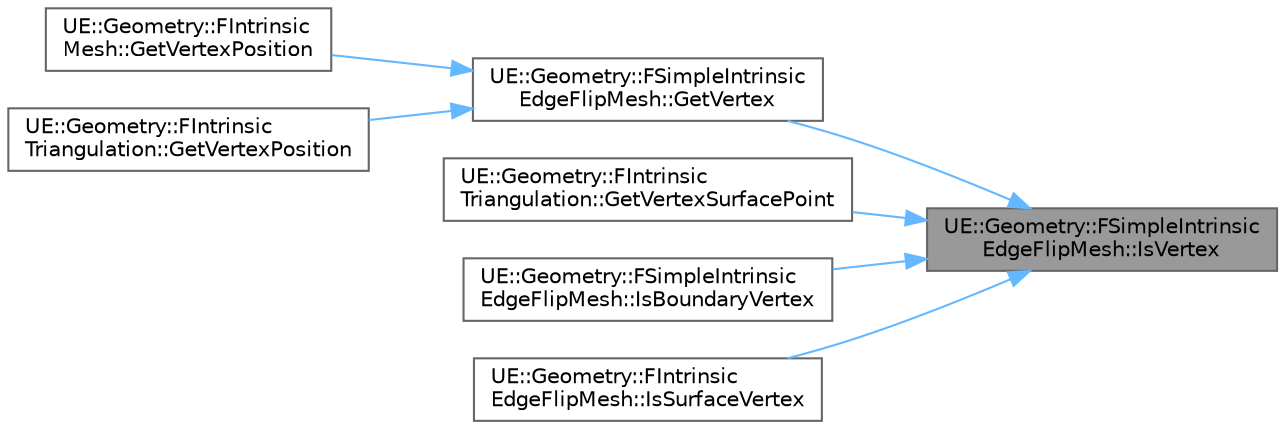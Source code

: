 digraph "UE::Geometry::FSimpleIntrinsicEdgeFlipMesh::IsVertex"
{
 // INTERACTIVE_SVG=YES
 // LATEX_PDF_SIZE
  bgcolor="transparent";
  edge [fontname=Helvetica,fontsize=10,labelfontname=Helvetica,labelfontsize=10];
  node [fontname=Helvetica,fontsize=10,shape=box,height=0.2,width=0.4];
  rankdir="RL";
  Node1 [id="Node000001",label="UE::Geometry::FSimpleIntrinsic\lEdgeFlipMesh::IsVertex",height=0.2,width=0.4,color="gray40", fillcolor="grey60", style="filled", fontcolor="black",tooltip=" "];
  Node1 -> Node2 [id="edge1_Node000001_Node000002",dir="back",color="steelblue1",style="solid",tooltip=" "];
  Node2 [id="Node000002",label="UE::Geometry::FSimpleIntrinsic\lEdgeFlipMesh::GetVertex",height=0.2,width=0.4,color="grey40", fillcolor="white", style="filled",URL="$db/d76/classUE_1_1Geometry_1_1FSimpleIntrinsicEdgeFlipMesh.html#a2225871685cedb0eae0e50ed535fb192",tooltip=" "];
  Node2 -> Node3 [id="edge2_Node000002_Node000003",dir="back",color="steelblue1",style="solid",tooltip=" "];
  Node3 [id="Node000003",label="UE::Geometry::FIntrinsic\lMesh::GetVertexPosition",height=0.2,width=0.4,color="grey40", fillcolor="white", style="filled",URL="$dd/d92/classUE_1_1Geometry_1_1FIntrinsicMesh.html#a4adb4888d95ef0d9891527750fedcf58",tooltip=" "];
  Node2 -> Node4 [id="edge3_Node000002_Node000004",dir="back",color="steelblue1",style="solid",tooltip=" "];
  Node4 [id="Node000004",label="UE::Geometry::FIntrinsic\lTriangulation::GetVertexPosition",height=0.2,width=0.4,color="grey40", fillcolor="white", style="filled",URL="$dd/d7f/classUE_1_1Geometry_1_1FIntrinsicTriangulation.html#a9552c07a8bf20510d81a81f47182fab3",tooltip=" "];
  Node1 -> Node5 [id="edge4_Node000001_Node000005",dir="back",color="steelblue1",style="solid",tooltip=" "];
  Node5 [id="Node000005",label="UE::Geometry::FIntrinsic\lTriangulation::GetVertexSurfacePoint",height=0.2,width=0.4,color="grey40", fillcolor="white", style="filled",URL="$dd/d7f/classUE_1_1Geometry_1_1FIntrinsicTriangulation.html#a81da71b1296ed61611e4007907f76f02",tooltip=" "];
  Node1 -> Node6 [id="edge5_Node000001_Node000006",dir="back",color="steelblue1",style="solid",tooltip=" "];
  Node6 [id="Node000006",label="UE::Geometry::FSimpleIntrinsic\lEdgeFlipMesh::IsBoundaryVertex",height=0.2,width=0.4,color="grey40", fillcolor="white", style="filled",URL="$db/d76/classUE_1_1Geometry_1_1FSimpleIntrinsicEdgeFlipMesh.html#a1b6c2005321cb5a715635b7c1529bd22",tooltip=" "];
  Node1 -> Node7 [id="edge6_Node000001_Node000007",dir="back",color="steelblue1",style="solid",tooltip=" "];
  Node7 [id="Node000007",label="UE::Geometry::FIntrinsic\lEdgeFlipMesh::IsSurfaceVertex",height=0.2,width=0.4,color="grey40", fillcolor="white", style="filled",URL="$d2/d81/classUE_1_1Geometry_1_1FIntrinsicEdgeFlipMesh.html#a84c0a88cc6a9237e1f8bccf004229bd1",tooltip=" "];
}

